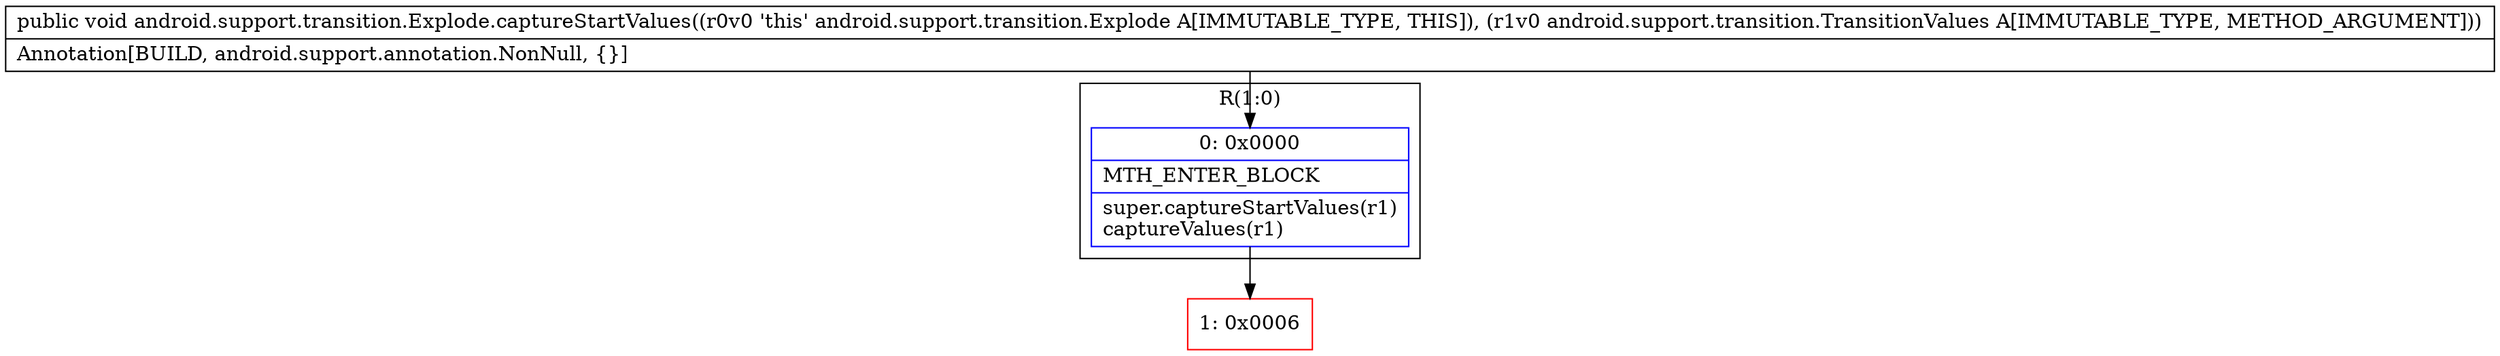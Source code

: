 digraph "CFG forandroid.support.transition.Explode.captureStartValues(Landroid\/support\/transition\/TransitionValues;)V" {
subgraph cluster_Region_1750990985 {
label = "R(1:0)";
node [shape=record,color=blue];
Node_0 [shape=record,label="{0\:\ 0x0000|MTH_ENTER_BLOCK\l|super.captureStartValues(r1)\lcaptureValues(r1)\l}"];
}
Node_1 [shape=record,color=red,label="{1\:\ 0x0006}"];
MethodNode[shape=record,label="{public void android.support.transition.Explode.captureStartValues((r0v0 'this' android.support.transition.Explode A[IMMUTABLE_TYPE, THIS]), (r1v0 android.support.transition.TransitionValues A[IMMUTABLE_TYPE, METHOD_ARGUMENT]))  | Annotation[BUILD, android.support.annotation.NonNull, \{\}]\l}"];
MethodNode -> Node_0;
Node_0 -> Node_1;
}

